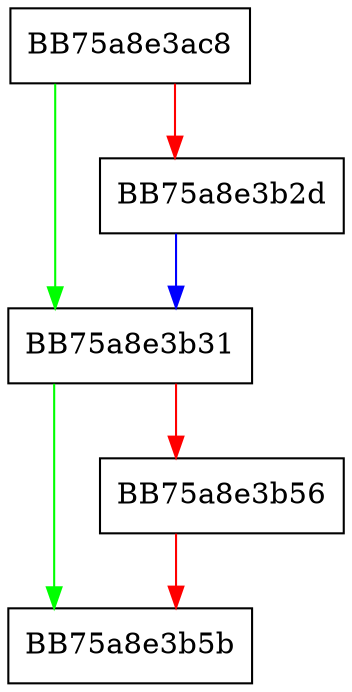 digraph _make_processed_tid_event {
  node [shape="box"];
  graph [splines=ortho];
  BB75a8e3ac8 -> BB75a8e3b31 [color="green"];
  BB75a8e3ac8 -> BB75a8e3b2d [color="red"];
  BB75a8e3b2d -> BB75a8e3b31 [color="blue"];
  BB75a8e3b31 -> BB75a8e3b5b [color="green"];
  BB75a8e3b31 -> BB75a8e3b56 [color="red"];
  BB75a8e3b56 -> BB75a8e3b5b [color="red"];
}